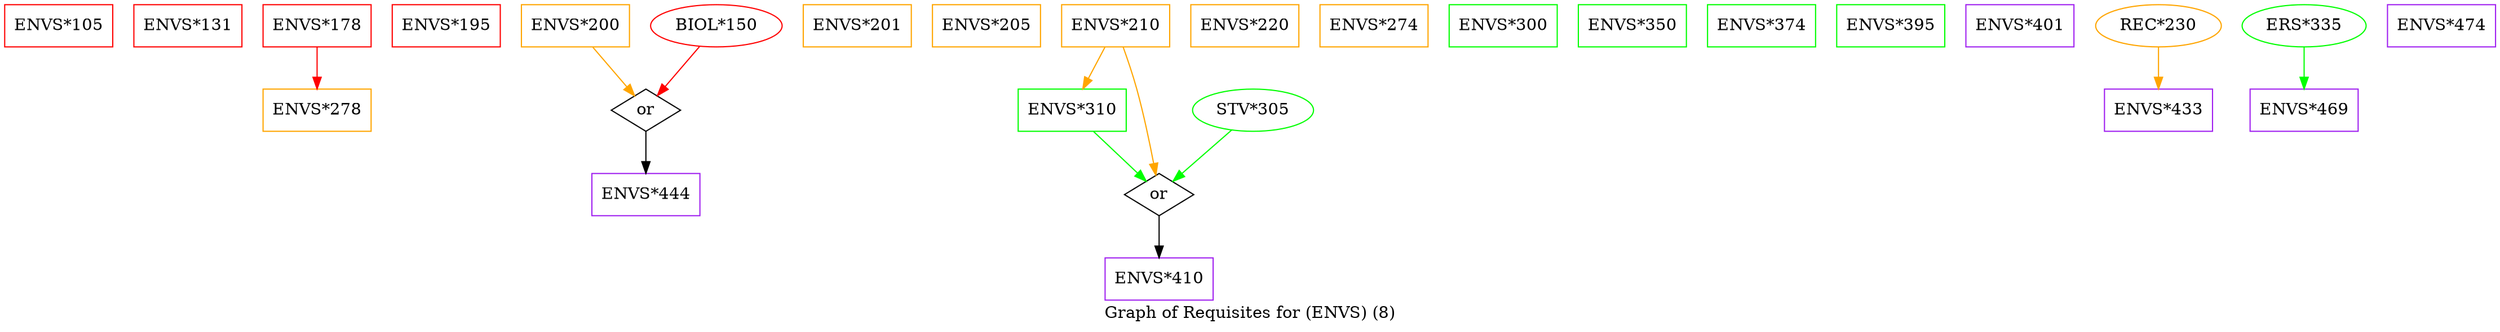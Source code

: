 strict digraph "" {
	graph [bb="0,0,2120,275",
		label="Graph of Requisites for (ENVS) (8)",
		lheight=0.21,
		lp="1060,11.5",
		lwidth=3.44
	];
	node [label="\N"];
	"ENVS*105"	[color=red,
		height=0.5,
		pos="46,257",
		shape=box,
		width=1.2778];
	"ENVS*131"	[color=red,
		height=0.5,
		pos="156,257",
		shape=box,
		width=1.2778];
	"ENVS*178"	[color=red,
		height=0.5,
		pos="266,257",
		shape=box,
		width=1.2778];
	"ENVS*278"	[color=orange,
		height=0.5,
		pos="266,185",
		shape=box,
		width=1.2778];
	"ENVS*178" -> "ENVS*278"	[color=red,
		pos="e,266,203.1 266,238.7 266,230.98 266,221.71 266,213.11"];
	"ENVS*195"	[color=red,
		height=0.5,
		pos="376,257",
		shape=box,
		width=1.2778];
	"ENVS*200"	[color=orange,
		height=0.5,
		pos="486,257",
		shape=box,
		width=1.2778];
	or232	[height=0.5,
		label=or,
		pos="546,185",
		shape=diamond,
		width=0.81703];
	"ENVS*200" -> or232	[color=orange,
		pos="e,536.39,197.21 500.83,238.7 509.59,228.47 520.7,215.52 529.71,205.01"];
	"ENVS*444"	[color=purple,
		height=0.5,
		pos="546,113",
		shape=box,
		width=1.2778];
	or232 -> "ENVS*444"	[pos="e,546,131.1 546,166.7 546,158.98 546,149.71 546,141.11"];
	"ENVS*201"	[color=orange,
		height=0.5,
		pos="726,257",
		shape=box,
		width=1.2778];
	"ENVS*205"	[color=orange,
		height=0.5,
		pos="836,257",
		shape=box,
		width=1.2778];
	"ENVS*210"	[color=orange,
		height=0.5,
		pos="946,257",
		shape=box,
		width=1.2778];
	"ENVS*310"	[color=green,
		height=0.5,
		pos="909,185",
		shape=box,
		width=1.2778];
	"ENVS*210" -> "ENVS*310"	[color=orange,
		pos="e,918.04,203.1 936.85,238.7 932.6,230.64 927.44,220.89 922.73,211.98"];
	or231	[height=0.5,
		label=or,
		pos="983,113",
		shape=diamond,
		width=0.81703];
	"ENVS*210" -> or231	[color=orange,
		pos="e,980.25,129.57 952.35,238.97 956.05,228.66 960.64,215.18 964,203 969.83,181.84 974.93,157.43 978.37,139.53"];
	"ENVS*310" -> or231	[color=green,
		pos="e,972.03,124.38 927.29,166.7 938.7,155.91 953.32,142.07 964.73,131.29"];
	"ENVS*410"	[color=purple,
		height=0.5,
		pos="983,41",
		shape=box,
		width=1.2778];
	or231 -> "ENVS*410"	[pos="e,983,59.104 983,94.697 983,86.983 983,77.712 983,69.112"];
	"ENVS*220"	[color=orange,
		height=0.5,
		pos="1056,257",
		shape=box,
		width=1.2778];
	"ENVS*274"	[color=orange,
		height=0.5,
		pos="1166,257",
		shape=box,
		width=1.2778];
	"ENVS*300"	[color=green,
		height=0.5,
		pos="1276,257",
		shape=box,
		width=1.2778];
	"ENVS*350"	[color=green,
		height=0.5,
		pos="1386,257",
		shape=box,
		width=1.2778];
	"ENVS*374"	[color=green,
		height=0.5,
		pos="1496,257",
		shape=box,
		width=1.2778];
	"ENVS*395"	[color=green,
		height=0.5,
		pos="1606,257",
		shape=box,
		width=1.2778];
	"ENVS*401"	[color=purple,
		height=0.5,
		pos="1716,257",
		shape=box,
		width=1.2778];
	"STV*305"	[color=green,
		height=0.5,
		pos="1062,185",
		width=1.4263];
	"STV*305" -> or231	[color=green,
		pos="e,994.73,124.4 1044.1,168.12 1031.7,157.13 1015.2,142.52 1002.5,131.25"];
	"ENVS*433"	[color=purple,
		height=0.5,
		pos="1833,185",
		shape=box,
		width=1.2778];
	"REC*230"	[color=orange,
		height=0.5,
		pos="1833,257",
		width=1.4804];
	"REC*230" -> "ENVS*433"	[color=orange,
		pos="e,1833,203.1 1833,238.7 1833,230.98 1833,221.71 1833,213.11"];
	"BIOL*150"	[color=red,
		height=0.5,
		pos="606,257",
		width=1.5526];
	"BIOL*150" -> or232	[color=red,
		pos="e,555.81,197.44 591.78,239.41 582.94,229.1 571.55,215.81 562.35,205.07"];
	"ENVS*469"	[color=purple,
		height=0.5,
		pos="1957,185",
		shape=box,
		width=1.2778];
	"ERS*335"	[color=green,
		height=0.5,
		pos="1957,257",
		width=1.4624];
	"ERS*335" -> "ENVS*469"	[color=green,
		pos="e,1957,203.1 1957,238.7 1957,230.98 1957,221.71 1957,213.11"];
	"ENVS*474"	[color=purple,
		height=0.5,
		pos="2074,257",
		shape=box,
		width=1.2778];
}
